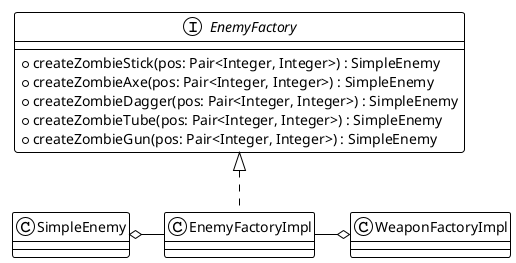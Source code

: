 @startuml Enemy
!theme plain
interface EnemyFactory {
    + createZombieStick(pos: Pair<Integer, Integer>) : SimpleEnemy
    + createZombieAxe(pos: Pair<Integer, Integer>) : SimpleEnemy
    + createZombieDagger(pos: Pair<Integer, Integer>) : SimpleEnemy
    + createZombieTube(pos: Pair<Integer, Integer>) : SimpleEnemy
    + createZombieGun(pos: Pair<Integer, Integer>) : SimpleEnemy
}
class EnemyFactoryImpl implements EnemyFactory
EnemyFactoryImpl -o WeaponFactoryImpl
EnemyFactoryImpl -L-o SimpleEnemy
@enduml

@startuml Weapon
!theme plain
interface WeaponFactory {
    + createStick() : Weapon
    + createAxe() : Weapon
    + createDagger() : Weapon
    + createTube() : Weapon
    + createGun() : Weapon
}
class WeaponFactoryImpl implements WeaponFactory
interface Weapon {
    + getDamage() : int
    + getName() : String
    + getAttackArea(pos: Pair<Integer, Integer>, size: Pair<Integer, Integer>) : List<Pair<Integer, Integer>>
}
class WeaponImpl implements Weapon {
    - damage : int
    - name : String
    - shootingStrategy : Strategy
}
WeaponFactoryImpl -o WeaponImpl
WeaponFactoryImpl -down[hidden] WeaponImpl
WeaponImpl --down[hidden] Weapon
@enduml